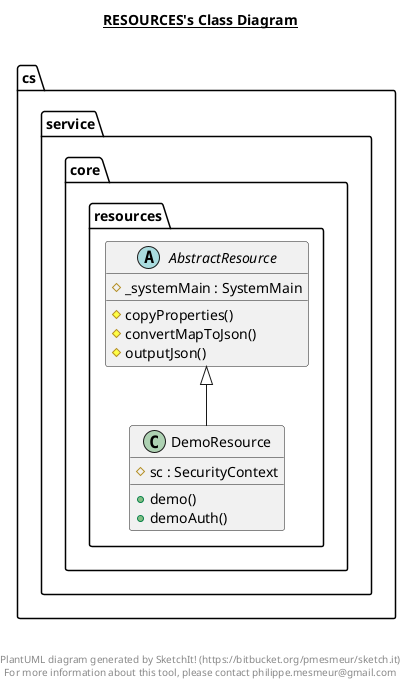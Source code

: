 @startuml

title __RESOURCES's Class Diagram__\n

  package cs.service.core {
    package cs.service.core.resources {
      abstract class AbstractResource {
          # _systemMain : SystemMain
          # copyProperties()
          # convertMapToJson()
          # outputJson()
      }
    }
  }
  

  package cs.service.core {
    package cs.service.core.resources {
      class DemoResource {
          # sc : SecurityContext
          + demo()
          + demoAuth()
      }
    }
  }
  

  DemoResource -up-|> AbstractResource


right footer


PlantUML diagram generated by SketchIt! (https://bitbucket.org/pmesmeur/sketch.it)
For more information about this tool, please contact philippe.mesmeur@gmail.com
endfooter

@enduml
